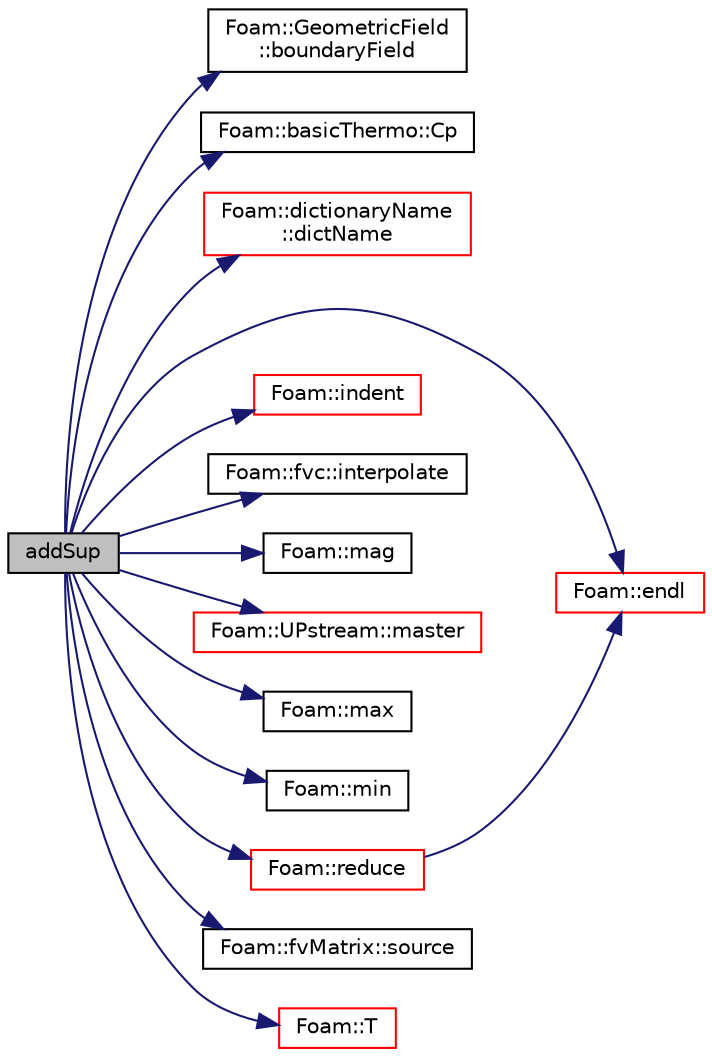 digraph "addSup"
{
  bgcolor="transparent";
  edge [fontname="Helvetica",fontsize="10",labelfontname="Helvetica",labelfontsize="10"];
  node [fontname="Helvetica",fontsize="10",shape=record];
  rankdir="LR";
  Node915 [label="addSup",height=0.2,width=0.4,color="black", fillcolor="grey75", style="filled", fontcolor="black"];
  Node915 -> Node916 [color="midnightblue",fontsize="10",style="solid",fontname="Helvetica"];
  Node916 [label="Foam::GeometricField\l::boundaryField",height=0.2,width=0.4,color="black",URL="$a23249.html#a9ff7de36fba06b4f4f77a75142ad72b6",tooltip="Return const-reference to the boundary field. "];
  Node915 -> Node917 [color="midnightblue",fontsize="10",style="solid",fontname="Helvetica"];
  Node917 [label="Foam::basicThermo::Cp",height=0.2,width=0.4,color="black",URL="$a30993.html#aeb42ae5d3914853483e7ef6b13e2ef75",tooltip="Heat capacity at constant pressure [J/kg/K]. "];
  Node915 -> Node918 [color="midnightblue",fontsize="10",style="solid",fontname="Helvetica"];
  Node918 [label="Foam::dictionaryName\l::dictName",height=0.2,width=0.4,color="red",URL="$a27125.html#a1294668acf090a15a78e04c1c22a048c",tooltip="Return the local dictionary name (final part of scoped name) "];
  Node915 -> Node920 [color="midnightblue",fontsize="10",style="solid",fontname="Helvetica"];
  Node920 [label="Foam::endl",height=0.2,width=0.4,color="red",URL="$a21851.html#a2db8fe02a0d3909e9351bb4275b23ce4",tooltip="Add newline and flush stream. "];
  Node915 -> Node922 [color="midnightblue",fontsize="10",style="solid",fontname="Helvetica"];
  Node922 [label="Foam::indent",height=0.2,width=0.4,color="red",URL="$a21851.html#ae297c57ea5b952a8bc9e4f30f7ea8701",tooltip="Indent stream. "];
  Node915 -> Node924 [color="midnightblue",fontsize="10",style="solid",fontname="Helvetica"];
  Node924 [label="Foam::fvc::interpolate",height=0.2,width=0.4,color="black",URL="$a21861.html#a768cc91e806b7278729a11134de57ecf",tooltip="Interpolate field onto faces using scheme given by Istream. "];
  Node915 -> Node925 [color="midnightblue",fontsize="10",style="solid",fontname="Helvetica"];
  Node925 [label="Foam::mag",height=0.2,width=0.4,color="black",URL="$a21851.html#a929da2a3fdcf3dacbbe0487d3a330dae"];
  Node915 -> Node926 [color="midnightblue",fontsize="10",style="solid",fontname="Helvetica"];
  Node926 [label="Foam::UPstream::master",height=0.2,width=0.4,color="red",URL="$a27377.html#a36af549940a0aae3733774649594489f",tooltip="Am I the master process. "];
  Node915 -> Node928 [color="midnightblue",fontsize="10",style="solid",fontname="Helvetica"];
  Node928 [label="Foam::max",height=0.2,width=0.4,color="black",URL="$a21851.html#ac993e906cf2774ae77e666bc24e81733"];
  Node915 -> Node929 [color="midnightblue",fontsize="10",style="solid",fontname="Helvetica"];
  Node929 [label="Foam::min",height=0.2,width=0.4,color="black",URL="$a21851.html#a253e112ad2d56d96230ff39ea7f442dc"];
  Node915 -> Node930 [color="midnightblue",fontsize="10",style="solid",fontname="Helvetica"];
  Node930 [label="Foam::reduce",height=0.2,width=0.4,color="red",URL="$a21851.html#a7ffd6af4acc2eb9ba72ee296b5ecda23"];
  Node930 -> Node920 [color="midnightblue",fontsize="10",style="solid",fontname="Helvetica"];
  Node915 -> Node947 [color="midnightblue",fontsize="10",style="solid",fontname="Helvetica"];
  Node947 [label="Foam::fvMatrix::source",height=0.2,width=0.4,color="black",URL="$a23173.html#a4c49d61a0e11bbdadf6646dbe3740560"];
  Node915 -> Node939 [color="midnightblue",fontsize="10",style="solid",fontname="Helvetica"];
  Node939 [label="Foam::T",height=0.2,width=0.4,color="red",URL="$a21851.html#ae57fda0abb14bb0944947c463c6e09d4"];
}
